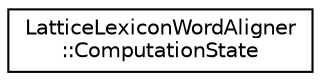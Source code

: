 digraph "Graphical Class Hierarchy"
{
  edge [fontname="Helvetica",fontsize="10",labelfontname="Helvetica",labelfontsize="10"];
  node [fontname="Helvetica",fontsize="10",shape=record];
  rankdir="LR";
  Node0 [label="LatticeLexiconWordAligner\l::ComputationState",height=0.2,width=0.4,color="black", fillcolor="white", style="filled",URL="$classkaldi_1_1LatticeLexiconWordAligner_1_1ComputationState.html"];
}
